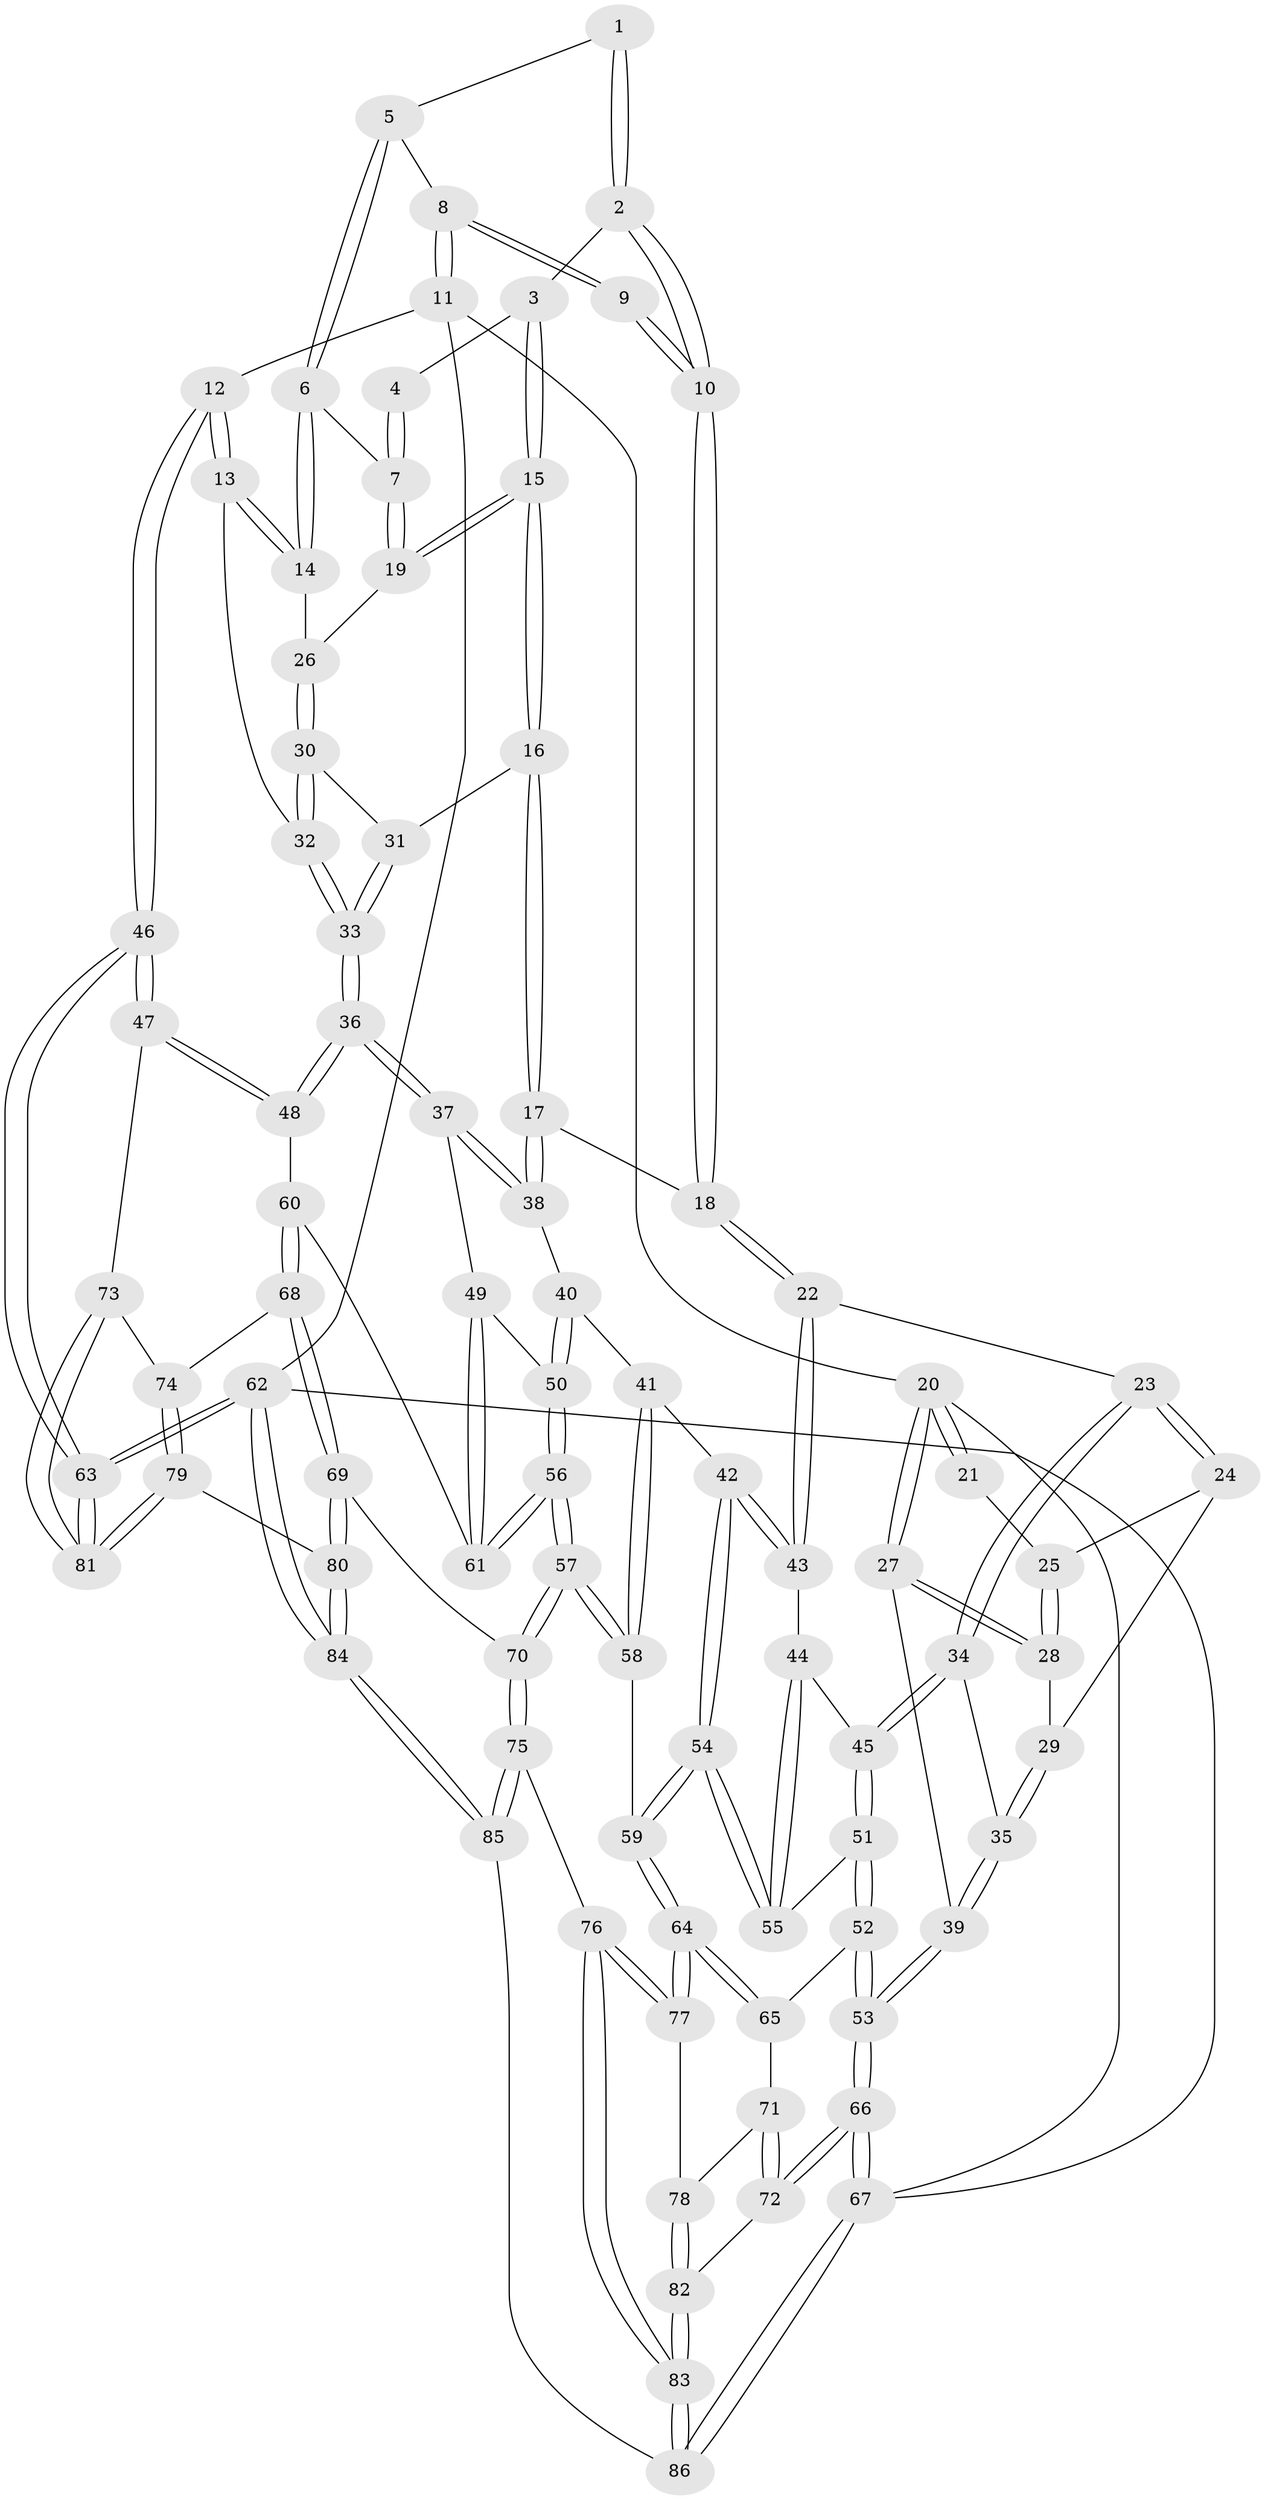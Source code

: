 // coarse degree distribution, {5: 0.32, 3: 0.28, 4: 0.2, 2: 0.08, 10: 0.04, 9: 0.04, 6: 0.04}
// Generated by graph-tools (version 1.1) at 2025/21/03/04/25 18:21:43]
// undirected, 86 vertices, 212 edges
graph export_dot {
graph [start="1"]
  node [color=gray90,style=filled];
  1 [pos="+0.7911393774393253+0.049840264784408374"];
  2 [pos="+0.524972750527466+0.014587252079157967"];
  3 [pos="+0.5411642935731591+0.036222027072206356"];
  4 [pos="+0.6963163744151173+0.10671241404858044"];
  5 [pos="+0.8501617601928857+0.053270048397547926"];
  6 [pos="+0.8283241256922332+0.13234299145351996"];
  7 [pos="+0.7868554647899677+0.16160857829365333"];
  8 [pos="+1+0"];
  9 [pos="+0.38580536015118705+0"];
  10 [pos="+0.4059895925476817+0"];
  11 [pos="+1+0"];
  12 [pos="+1+0.27902139223760086"];
  13 [pos="+1+0.3011698559697962"];
  14 [pos="+0.8888044265407891+0.19372174761418967"];
  15 [pos="+0.6465925478675535+0.2560971488224977"];
  16 [pos="+0.6427541733385052+0.28058682481391684"];
  17 [pos="+0.6021725088532484+0.337534870366385"];
  18 [pos="+0.43970520972066524+0.2923924645648876"];
  19 [pos="+0.7724058229898256+0.18512042921187186"];
  20 [pos="+0+0"];
  21 [pos="+0.34984628557615505+0"];
  22 [pos="+0.3404604473153002+0.39132986255058716"];
  23 [pos="+0.33841200738385563+0.3909506446981882"];
  24 [pos="+0.23927473546030545+0.13966067026169215"];
  25 [pos="+0.25892445173693807+0.025038951025394534"];
  26 [pos="+0.8242002214922597+0.3021752747567446"];
  27 [pos="+0+0.24599963945576558"];
  28 [pos="+0+0.2255498973549921"];
  29 [pos="+0.1423202114451085+0.2987780391413487"];
  30 [pos="+0.8243738691646261+0.3044553410480747"];
  31 [pos="+0.6982195580000691+0.3008548769290905"];
  32 [pos="+0.8959119233010836+0.40573469014296104"];
  33 [pos="+0.8468869109612064+0.47061547681363625"];
  34 [pos="+0.19084500926253214+0.4208500809924753"];
  35 [pos="+0.18494535074875176+0.41630358992481775"];
  36 [pos="+0.84643655384925+0.47145084055627406"];
  37 [pos="+0.79382813910324+0.4866354886872402"];
  38 [pos="+0.6065914842117507+0.3846748737312776"];
  39 [pos="+0+0.4478798078395776"];
  40 [pos="+0.5640415107135143+0.45807884849473235"];
  41 [pos="+0.45103890490010773+0.5005830054469025"];
  42 [pos="+0.42445390010668027+0.49548433476305626"];
  43 [pos="+0.38535273149258503+0.4578258383045699"];
  44 [pos="+0.29770868185824484+0.5519600335357175"];
  45 [pos="+0.1835319900251633+0.4851539938739922"];
  46 [pos="+1+0.7139295044819539"];
  47 [pos="+0.9479885096699867+0.6552242159015522"];
  48 [pos="+0.9417212649792553+0.6494922651120953"];
  49 [pos="+0.7934349652457449+0.48706914662033435"];
  50 [pos="+0.6190510952127587+0.552692406363982"];
  51 [pos="+0.1566510578491344+0.5833637858359"];
  52 [pos="+0.12548161157836327+0.6143545667229988"];
  53 [pos="+0+0.565548387100353"];
  54 [pos="+0.34745182776212336+0.6673154710411867"];
  55 [pos="+0.2920350188199254+0.6228040230023877"];
  56 [pos="+0.6091987755235933+0.6800845172244322"];
  57 [pos="+0.6033829585804559+0.6867055293668586"];
  58 [pos="+0.5304881146039274+0.6539670686396132"];
  59 [pos="+0.3551052122585947+0.6962684349149865"];
  60 [pos="+0.7692748914873627+0.6735625233562534"];
  61 [pos="+0.7213837245418336+0.644945091999278"];
  62 [pos="+1+1"];
  63 [pos="+1+1"];
  64 [pos="+0.33782952857190923+0.7609515568017939"];
  65 [pos="+0.13082905604829215+0.6424702975117"];
  66 [pos="+0+0.9346187372829876"];
  67 [pos="+0+1"];
  68 [pos="+0.7811502935662141+0.7710639843065797"];
  69 [pos="+0.6284602520084329+0.8291325121368504"];
  70 [pos="+0.605751560959586+0.8226018882427117"];
  71 [pos="+0.12082319042695112+0.7415266651332737"];
  72 [pos="+0.00920970325981169+0.864645235016936"];
  73 [pos="+0.8632167036332529+0.7789763602977151"];
  74 [pos="+0.8133386572899557+0.7803908123711175"];
  75 [pos="+0.600391368044387+0.8268551734398908"];
  76 [pos="+0.35082302379515296+0.8374800010926414"];
  77 [pos="+0.33623127566905175+0.813485547279086"];
  78 [pos="+0.2809088610165559+0.8113532116685211"];
  79 [pos="+0.7768565656197979+0.9175528473609044"];
  80 [pos="+0.7479927406904259+0.9256453021100115"];
  81 [pos="+0.9082337323687051+0.9129988367506984"];
  82 [pos="+0.09676780074725166+0.8954249567793987"];
  83 [pos="+0.3134690052436176+1"];
  84 [pos="+0.7195289175219761+1"];
  85 [pos="+0.5146605725309596+1"];
  86 [pos="+0.3361859501383292+1"];
  1 -- 2;
  1 -- 2;
  1 -- 5;
  2 -- 3;
  2 -- 10;
  2 -- 10;
  3 -- 4;
  3 -- 15;
  3 -- 15;
  4 -- 7;
  4 -- 7;
  5 -- 6;
  5 -- 6;
  5 -- 8;
  6 -- 7;
  6 -- 14;
  6 -- 14;
  7 -- 19;
  7 -- 19;
  8 -- 9;
  8 -- 9;
  8 -- 11;
  8 -- 11;
  9 -- 10;
  9 -- 10;
  10 -- 18;
  10 -- 18;
  11 -- 12;
  11 -- 20;
  11 -- 62;
  12 -- 13;
  12 -- 13;
  12 -- 46;
  12 -- 46;
  13 -- 14;
  13 -- 14;
  13 -- 32;
  14 -- 26;
  15 -- 16;
  15 -- 16;
  15 -- 19;
  15 -- 19;
  16 -- 17;
  16 -- 17;
  16 -- 31;
  17 -- 18;
  17 -- 38;
  17 -- 38;
  18 -- 22;
  18 -- 22;
  19 -- 26;
  20 -- 21;
  20 -- 21;
  20 -- 27;
  20 -- 27;
  20 -- 67;
  21 -- 25;
  22 -- 23;
  22 -- 43;
  22 -- 43;
  23 -- 24;
  23 -- 24;
  23 -- 34;
  23 -- 34;
  24 -- 25;
  24 -- 29;
  25 -- 28;
  25 -- 28;
  26 -- 30;
  26 -- 30;
  27 -- 28;
  27 -- 28;
  27 -- 39;
  28 -- 29;
  29 -- 35;
  29 -- 35;
  30 -- 31;
  30 -- 32;
  30 -- 32;
  31 -- 33;
  31 -- 33;
  32 -- 33;
  32 -- 33;
  33 -- 36;
  33 -- 36;
  34 -- 35;
  34 -- 45;
  34 -- 45;
  35 -- 39;
  35 -- 39;
  36 -- 37;
  36 -- 37;
  36 -- 48;
  36 -- 48;
  37 -- 38;
  37 -- 38;
  37 -- 49;
  38 -- 40;
  39 -- 53;
  39 -- 53;
  40 -- 41;
  40 -- 50;
  40 -- 50;
  41 -- 42;
  41 -- 58;
  41 -- 58;
  42 -- 43;
  42 -- 43;
  42 -- 54;
  42 -- 54;
  43 -- 44;
  44 -- 45;
  44 -- 55;
  44 -- 55;
  45 -- 51;
  45 -- 51;
  46 -- 47;
  46 -- 47;
  46 -- 63;
  46 -- 63;
  47 -- 48;
  47 -- 48;
  47 -- 73;
  48 -- 60;
  49 -- 50;
  49 -- 61;
  49 -- 61;
  50 -- 56;
  50 -- 56;
  51 -- 52;
  51 -- 52;
  51 -- 55;
  52 -- 53;
  52 -- 53;
  52 -- 65;
  53 -- 66;
  53 -- 66;
  54 -- 55;
  54 -- 55;
  54 -- 59;
  54 -- 59;
  56 -- 57;
  56 -- 57;
  56 -- 61;
  56 -- 61;
  57 -- 58;
  57 -- 58;
  57 -- 70;
  57 -- 70;
  58 -- 59;
  59 -- 64;
  59 -- 64;
  60 -- 61;
  60 -- 68;
  60 -- 68;
  62 -- 63;
  62 -- 63;
  62 -- 84;
  62 -- 84;
  62 -- 67;
  63 -- 81;
  63 -- 81;
  64 -- 65;
  64 -- 65;
  64 -- 77;
  64 -- 77;
  65 -- 71;
  66 -- 67;
  66 -- 67;
  66 -- 72;
  66 -- 72;
  67 -- 86;
  67 -- 86;
  68 -- 69;
  68 -- 69;
  68 -- 74;
  69 -- 70;
  69 -- 80;
  69 -- 80;
  70 -- 75;
  70 -- 75;
  71 -- 72;
  71 -- 72;
  71 -- 78;
  72 -- 82;
  73 -- 74;
  73 -- 81;
  73 -- 81;
  74 -- 79;
  74 -- 79;
  75 -- 76;
  75 -- 85;
  75 -- 85;
  76 -- 77;
  76 -- 77;
  76 -- 83;
  76 -- 83;
  77 -- 78;
  78 -- 82;
  78 -- 82;
  79 -- 80;
  79 -- 81;
  79 -- 81;
  80 -- 84;
  80 -- 84;
  82 -- 83;
  82 -- 83;
  83 -- 86;
  83 -- 86;
  84 -- 85;
  84 -- 85;
  85 -- 86;
}
